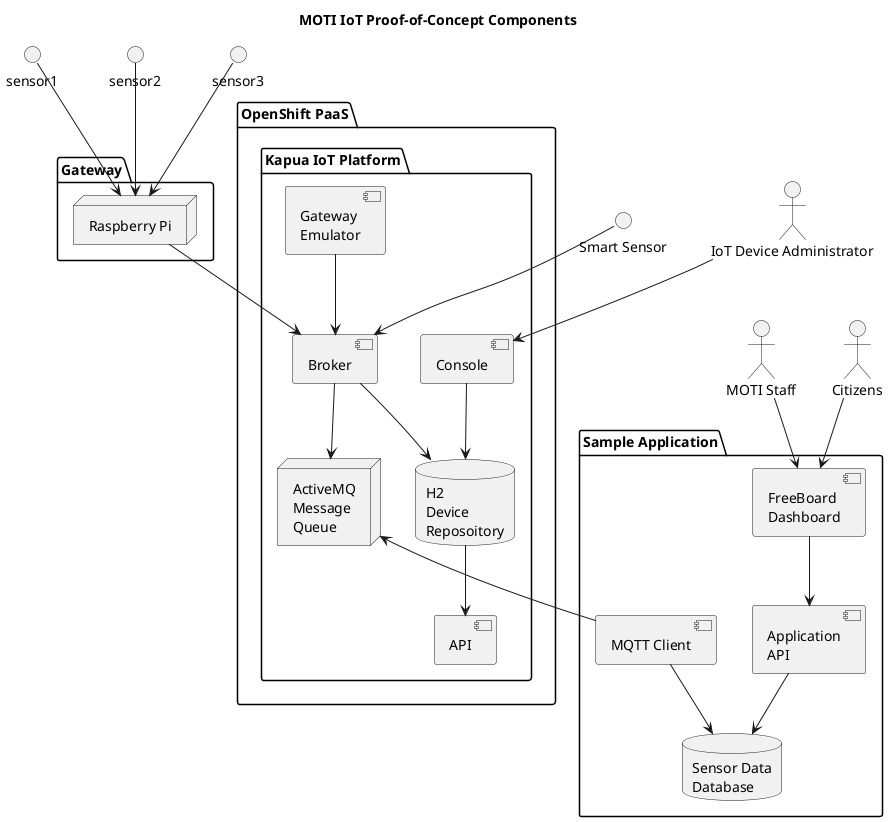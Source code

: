 @startuml
skinparam monochrome true
title MOTI IoT Proof-of-Concept Components

package "Gateway" {
	node "Raspberry Pi" as pi
}

() sensor1 --> pi
() sensor2 --> pi
() sensor3 --> pi

package "OpenShift PaaS" {
  package "Kapua IoT Platform" {
     component "Gateway\nEmulator" as emu
     component "Console" as console
     component "API" as api
     component "Broker" as broker
     node "ActiveMQ\nMessage\nQueue" as mq
     database "H2\nDevice\nReposoitory" as h2
  }
}

pi --> broker
emu --> broker
() "Smart Sensor" --> broker

console --> h2
broker --> mq
broker --> h2
api <-up- h2

package "Sample Application" as app {
  component "MQTT Client" as mqclient
  database "Sensor Data\nDatabase" as pg
  component "Application\nAPI" as appapi
  component "FreeBoard\nDashboard" as dash
}

mqclient -up-> mq
mqclient --> pg
appapi --> pg
dash --> appapi

actor "MOTI Staff" as staff
actor "Citizens" as citizen
actor "IoT Device Administrator" as admin

admin --> console
staff --> dash
citizen --> dash

@enduml
